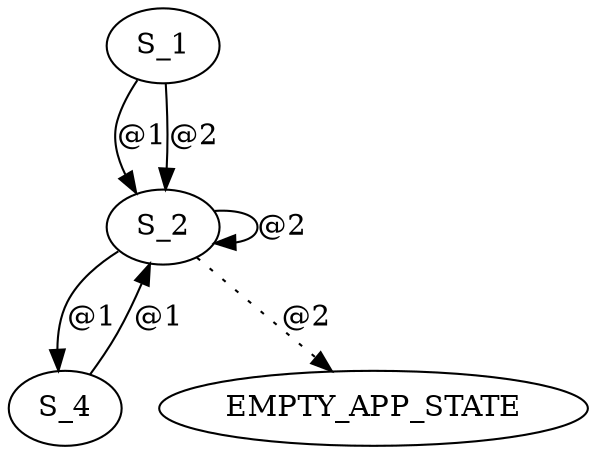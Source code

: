 digraph graphtest {
  S_1 -> S_2  [ label="@1"] ;
  S_1 -> S_2  [ label="@2"] ;
  S_2 -> S_2  [ label="@2"] ;
  S_2 -> S_4  [ label="@1"] ;
  S_2 -> EMPTY_APP_STATE  [ style=dotted,label="@2"] ;
  S_4 -> S_2  [ label="@1"] ;
}
